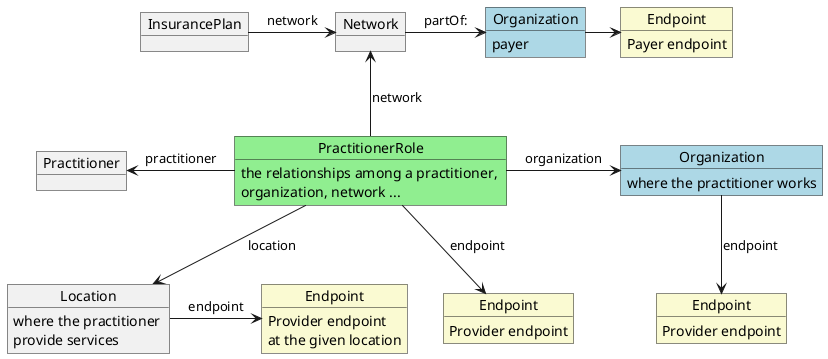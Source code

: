 @startuml

object "Practitioner" as p
object "PractitionerRole" as pr #LightGreen
pr : the relationships among a practitioner, \norganization, network ...
object "Organization" as o #LightBlue
o : where the practitioner works
object "Organization" as o2  #LightBlue
o2 : payer
object "Location" as l
l : where the practitioner \nprovide services
object "Network" as n
object "Endpoint" as e1 #LightGoldenRodYellow
e1 : Provider endpoint
object "Endpoint" as e2 #LightGoldenRodYellow
e2 : Provider endpoint
object "Endpoint" as e3 #LightGoldenRodYellow
e3 : Payer endpoint
object "Endpoint" as e4 #LightGoldenRodYellow
e4 : Provider endpoint \nat the given location
object "InsurancePlan" as i

p <- pr : practitioner
pr -> o : organization
o -down-> e2 : endpoint
pr -down-> l : location
l -right-> e4 : endpoint
pr -up-> n : network
o2 <-left- n : partOf: 
o2 -right-> e3
pr -down-> e1 : endpoint
i -> n : network

@enduml